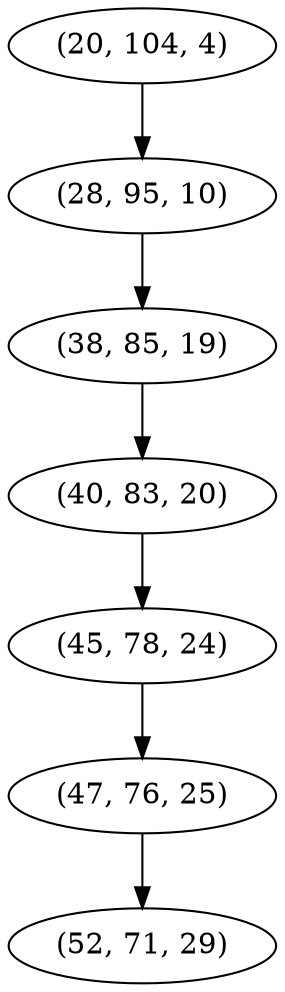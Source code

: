 digraph tree {
    "(20, 104, 4)";
    "(28, 95, 10)";
    "(38, 85, 19)";
    "(40, 83, 20)";
    "(45, 78, 24)";
    "(47, 76, 25)";
    "(52, 71, 29)";
    "(20, 104, 4)" -> "(28, 95, 10)";
    "(28, 95, 10)" -> "(38, 85, 19)";
    "(38, 85, 19)" -> "(40, 83, 20)";
    "(40, 83, 20)" -> "(45, 78, 24)";
    "(45, 78, 24)" -> "(47, 76, 25)";
    "(47, 76, 25)" -> "(52, 71, 29)";
}

